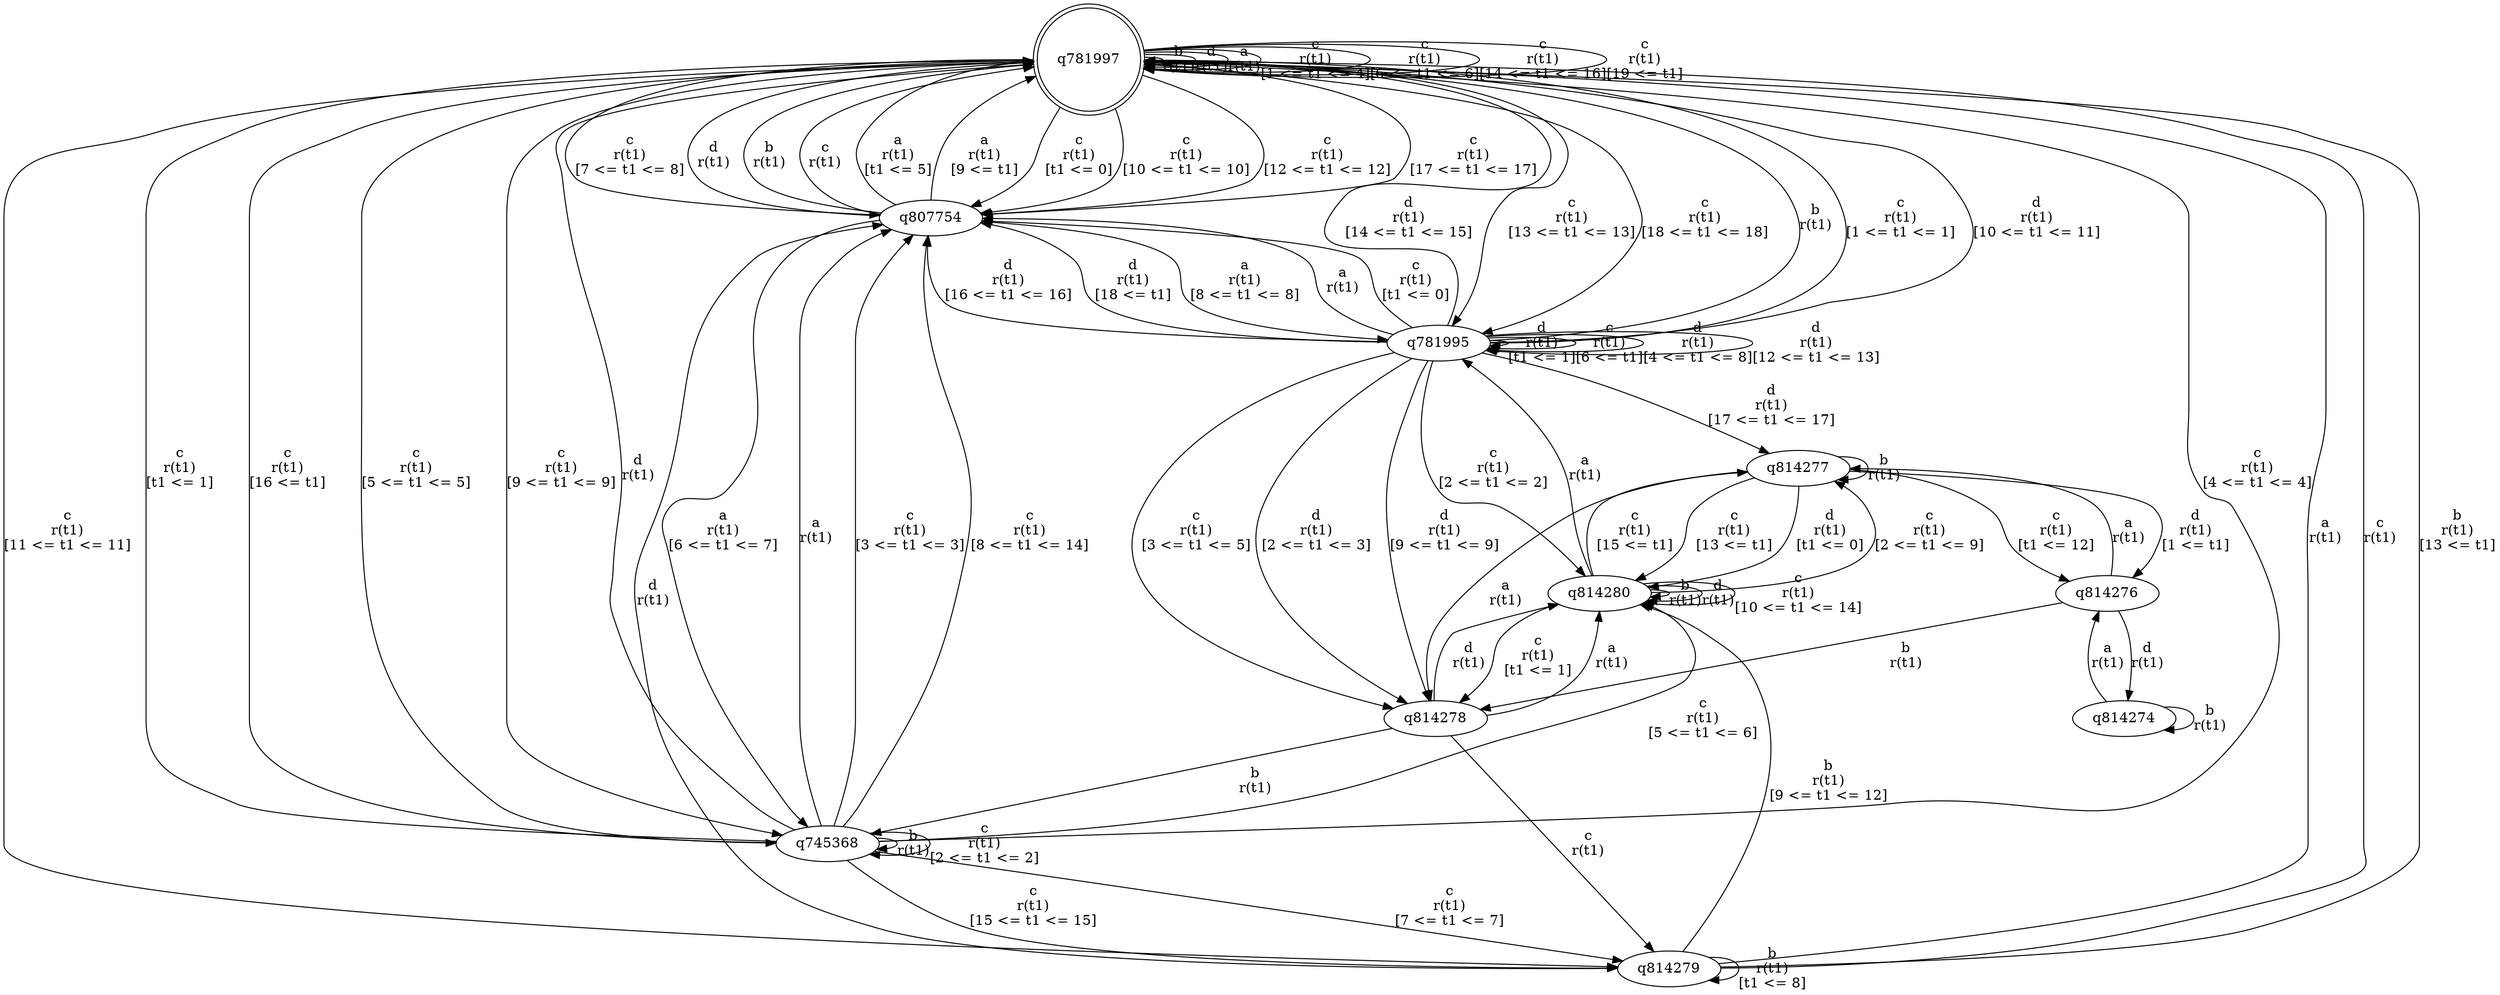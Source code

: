 digraph "tests_1/test36/solution101/solution_verwer" {
	q781997[label=q781997 shape=doublecircle]
	q807754[label=q807754]
	q745368[label=q745368]
	q814279[label=q814279]
	q814280[label=q814280]
	q781995[label=q781995]
	q814278[label=q814278]
	q814277[label=q814277]
	q814276[label=q814276]
	q814274[label=q814274]
	q781997 -> q781997[label="b\nr(t1)\n"]
	q781997 -> q781997[label="d\nr(t1)\n"]
	q781997 -> q781997[label="a\nr(t1)\n"]
	q781997 -> q807754[label="c\nr(t1)\n[t1 <= 0]"]
	q807754 -> q781997[label="d\nr(t1)\n"]
	q807754 -> q781997[label="b\nr(t1)\n"]
	q807754 -> q781997[label="c\nr(t1)\n"]
	q807754 -> q781997[label="a\nr(t1)\n[t1 <= 5]"]
	q807754 -> q745368[label="a\nr(t1)\n[6 <= t1 <= 7]"]
	q745368 -> q781997[label="d\nr(t1)\n"]
	q745368 -> q807754[label="a\nr(t1)\n"]
	q745368 -> q745368[label="b\nr(t1)\n"]
	q745368 -> q781997[label="c\nr(t1)\n[t1 <= 1]"]
	q745368 -> q745368[label="c\nr(t1)\n[2 <= t1 <= 2]"]
	q745368 -> q807754[label="c\nr(t1)\n[3 <= t1 <= 3]"]
	q745368 -> q814279[label="c\nr(t1)\n[7 <= t1 <= 7]"]
	q814279 -> q807754[label="d\nr(t1)\n"]
	q814279 -> q781997[label="a\nr(t1)\n"]
	q814279 -> q781997[label="c\nr(t1)\n"]
	q814279 -> q814279[label="b\nr(t1)\n[t1 <= 8]"]
	q814279 -> q814280[label="b\nr(t1)\n[9 <= t1 <= 12]"]
	q814280 -> q781995[label="a\nr(t1)\n"]
	q781995 -> q781997[label="b\nr(t1)\n"]
	q781995 -> q807754[label="a\nr(t1)\n"]
	q781995 -> q781995[label="d\nr(t1)\n[t1 <= 1]"]
	q781995 -> q807754[label="c\nr(t1)\n[t1 <= 0]"]
	q781995 -> q814278[label="d\nr(t1)\n[2 <= t1 <= 3]"]
	q814278 -> q814280[label="a\nr(t1)\n"]
	q814278 -> q814280[label="d\nr(t1)\n"]
	q814278 -> q745368[label="b\nr(t1)\n"]
	q814278 -> q814279[label="c\nr(t1)\n"]
	q781995 -> q781997[label="c\nr(t1)\n[1 <= t1 <= 1]"]
	q781995 -> q781995[label="c\nr(t1)\n[6 <= t1]"]
	q781995 -> q781997[label="d\nr(t1)\n[10 <= t1 <= 11]"]
	q781995 -> q781995[label="d\nr(t1)\n[4 <= t1 <= 8]"]
	q781995 -> q814278[label="d\nr(t1)\n[9 <= t1 <= 9]"]
	q781995 -> q781995[label="d\nr(t1)\n[12 <= t1 <= 13]"]
	q781995 -> q814280[label="c\nr(t1)\n[2 <= t1 <= 2]"]
	q781995 -> q814278[label="c\nr(t1)\n[3 <= t1 <= 5]"]
	q781995 -> q781997[label="d\nr(t1)\n[14 <= t1 <= 15]"]
	q781995 -> q807754[label="d\nr(t1)\n[16 <= t1 <= 16]"]
	q781995 -> q814277[label="d\nr(t1)\n[17 <= t1 <= 17]"]
	q814277 -> q814278[label="a\nr(t1)\n"]
	q814277 -> q814277[label="b\nr(t1)\n"]
	q814277 -> q814280[label="d\nr(t1)\n[t1 <= 0]"]
	q814277 -> q814276[label="d\nr(t1)\n[1 <= t1]"]
	q814276 -> q814278[label="b\nr(t1)\n"]
	q814276 -> q814277[label="a\nr(t1)\n"]
	q814276 -> q814274[label="d\nr(t1)\n"]
	q814274 -> q814274[label="b\nr(t1)\n"]
	q814274 -> q814276[label="a\nr(t1)\n"]
	q814277 -> q814276[label="c\nr(t1)\n[t1 <= 12]"]
	q814277 -> q814280[label="c\nr(t1)\n[13 <= t1]"]
	q781995 -> q807754[label="d\nr(t1)\n[18 <= t1]"]
	q814280 -> q814280[label="b\nr(t1)\n"]
	q814280 -> q814280[label="d\nr(t1)\n"]
	q814280 -> q814278[label="c\nr(t1)\n[t1 <= 1]"]
	q814280 -> q814277[label="c\nr(t1)\n[2 <= t1 <= 9]"]
	q814280 -> q814280[label="c\nr(t1)\n[10 <= t1 <= 14]"]
	q814280 -> q814277[label="c\nr(t1)\n[15 <= t1]"]
	q814279 -> q781997[label="b\nr(t1)\n[13 <= t1]"]
	q745368 -> q807754[label="c\nr(t1)\n[8 <= t1 <= 14]"]
	q745368 -> q814279[label="c\nr(t1)\n[15 <= t1 <= 15]"]
	q745368 -> q781997[label="c\nr(t1)\n[16 <= t1]"]
	q745368 -> q781997[label="c\nr(t1)\n[4 <= t1 <= 4]"]
	q745368 -> q814280[label="c\nr(t1)\n[5 <= t1 <= 6]"]
	q807754 -> q781995[label="a\nr(t1)\n[8 <= t1 <= 8]"]
	q807754 -> q781997[label="a\nr(t1)\n[9 <= t1]"]
	q781997 -> q781997[label="c\nr(t1)\n[1 <= t1 <= 4]"]
	q781997 -> q745368[label="c\nr(t1)\n[5 <= t1 <= 5]"]
	q781997 -> q781997[label="c\nr(t1)\n[6 <= t1 <= 6]"]
	q781997 -> q745368[label="c\nr(t1)\n[9 <= t1 <= 9]"]
	q781997 -> q807754[label="c\nr(t1)\n[10 <= t1 <= 10]"]
	q781997 -> q814279[label="c\nr(t1)\n[11 <= t1 <= 11]"]
	q781997 -> q807754[label="c\nr(t1)\n[12 <= t1 <= 12]"]
	q781997 -> q781995[label="c\nr(t1)\n[13 <= t1 <= 13]"]
	q781997 -> q781997[label="c\nr(t1)\n[14 <= t1 <= 16]"]
	q781997 -> q807754[label="c\nr(t1)\n[17 <= t1 <= 17]"]
	q781997 -> q781995[label="c\nr(t1)\n[18 <= t1 <= 18]"]
	q781997 -> q781997[label="c\nr(t1)\n[19 <= t1]"]
	q781997 -> q807754[label="c\nr(t1)\n[7 <= t1 <= 8]"]
}
